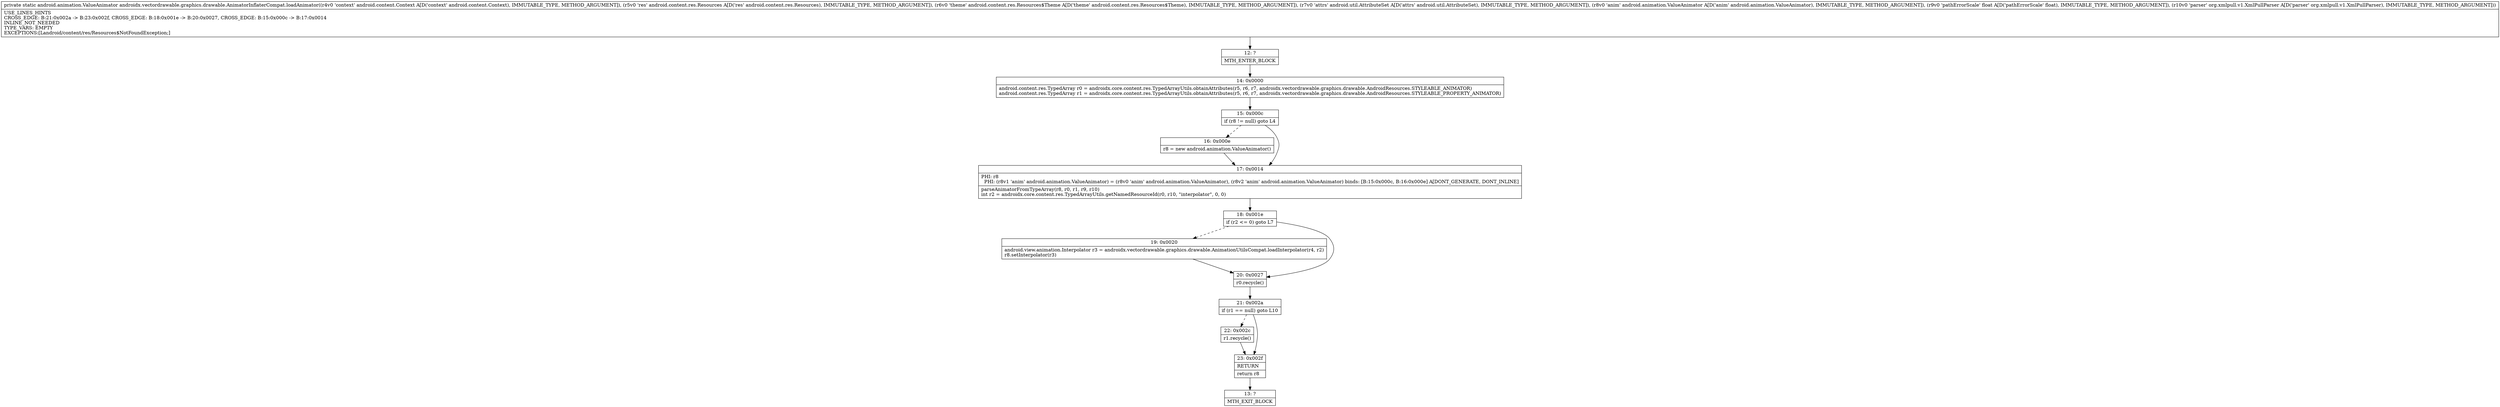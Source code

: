 digraph "CFG forandroidx.vectordrawable.graphics.drawable.AnimatorInflaterCompat.loadAnimator(Landroid\/content\/Context;Landroid\/content\/res\/Resources;Landroid\/content\/res\/Resources$Theme;Landroid\/util\/AttributeSet;Landroid\/animation\/ValueAnimator;FLorg\/xmlpull\/v1\/XmlPullParser;)Landroid\/animation\/ValueAnimator;" {
Node_12 [shape=record,label="{12\:\ ?|MTH_ENTER_BLOCK\l}"];
Node_14 [shape=record,label="{14\:\ 0x0000|android.content.res.TypedArray r0 = androidx.core.content.res.TypedArrayUtils.obtainAttributes(r5, r6, r7, androidx.vectordrawable.graphics.drawable.AndroidResources.STYLEABLE_ANIMATOR)\landroid.content.res.TypedArray r1 = androidx.core.content.res.TypedArrayUtils.obtainAttributes(r5, r6, r7, androidx.vectordrawable.graphics.drawable.AndroidResources.STYLEABLE_PROPERTY_ANIMATOR)\l}"];
Node_15 [shape=record,label="{15\:\ 0x000c|if (r8 != null) goto L4\l}"];
Node_16 [shape=record,label="{16\:\ 0x000e|r8 = new android.animation.ValueAnimator()\l}"];
Node_17 [shape=record,label="{17\:\ 0x0014|PHI: r8 \l  PHI: (r8v1 'anim' android.animation.ValueAnimator) = (r8v0 'anim' android.animation.ValueAnimator), (r8v2 'anim' android.animation.ValueAnimator) binds: [B:15:0x000c, B:16:0x000e] A[DONT_GENERATE, DONT_INLINE]\l|parseAnimatorFromTypeArray(r8, r0, r1, r9, r10)\lint r2 = androidx.core.content.res.TypedArrayUtils.getNamedResourceId(r0, r10, \"interpolator\", 0, 0)\l}"];
Node_18 [shape=record,label="{18\:\ 0x001e|if (r2 \<= 0) goto L7\l}"];
Node_19 [shape=record,label="{19\:\ 0x0020|android.view.animation.Interpolator r3 = androidx.vectordrawable.graphics.drawable.AnimationUtilsCompat.loadInterpolator(r4, r2)\lr8.setInterpolator(r3)\l}"];
Node_20 [shape=record,label="{20\:\ 0x0027|r0.recycle()\l}"];
Node_21 [shape=record,label="{21\:\ 0x002a|if (r1 == null) goto L10\l}"];
Node_22 [shape=record,label="{22\:\ 0x002c|r1.recycle()\l}"];
Node_23 [shape=record,label="{23\:\ 0x002f|RETURN\l|return r8\l}"];
Node_13 [shape=record,label="{13\:\ ?|MTH_EXIT_BLOCK\l}"];
MethodNode[shape=record,label="{private static android.animation.ValueAnimator androidx.vectordrawable.graphics.drawable.AnimatorInflaterCompat.loadAnimator((r4v0 'context' android.content.Context A[D('context' android.content.Context), IMMUTABLE_TYPE, METHOD_ARGUMENT]), (r5v0 'res' android.content.res.Resources A[D('res' android.content.res.Resources), IMMUTABLE_TYPE, METHOD_ARGUMENT]), (r6v0 'theme' android.content.res.Resources$Theme A[D('theme' android.content.res.Resources$Theme), IMMUTABLE_TYPE, METHOD_ARGUMENT]), (r7v0 'attrs' android.util.AttributeSet A[D('attrs' android.util.AttributeSet), IMMUTABLE_TYPE, METHOD_ARGUMENT]), (r8v0 'anim' android.animation.ValueAnimator A[D('anim' android.animation.ValueAnimator), IMMUTABLE_TYPE, METHOD_ARGUMENT]), (r9v0 'pathErrorScale' float A[D('pathErrorScale' float), IMMUTABLE_TYPE, METHOD_ARGUMENT]), (r10v0 'parser' org.xmlpull.v1.XmlPullParser A[D('parser' org.xmlpull.v1.XmlPullParser), IMMUTABLE_TYPE, METHOD_ARGUMENT]))  | USE_LINES_HINTS\lCROSS_EDGE: B:21:0x002a \-\> B:23:0x002f, CROSS_EDGE: B:18:0x001e \-\> B:20:0x0027, CROSS_EDGE: B:15:0x000c \-\> B:17:0x0014\lINLINE_NOT_NEEDED\lTYPE_VARS: EMPTY\lEXCEPTIONS:[Landroid\/content\/res\/Resources$NotFoundException;]\l}"];
MethodNode -> Node_12;Node_12 -> Node_14;
Node_14 -> Node_15;
Node_15 -> Node_16[style=dashed];
Node_15 -> Node_17;
Node_16 -> Node_17;
Node_17 -> Node_18;
Node_18 -> Node_19[style=dashed];
Node_18 -> Node_20;
Node_19 -> Node_20;
Node_20 -> Node_21;
Node_21 -> Node_22[style=dashed];
Node_21 -> Node_23;
Node_22 -> Node_23;
Node_23 -> Node_13;
}

